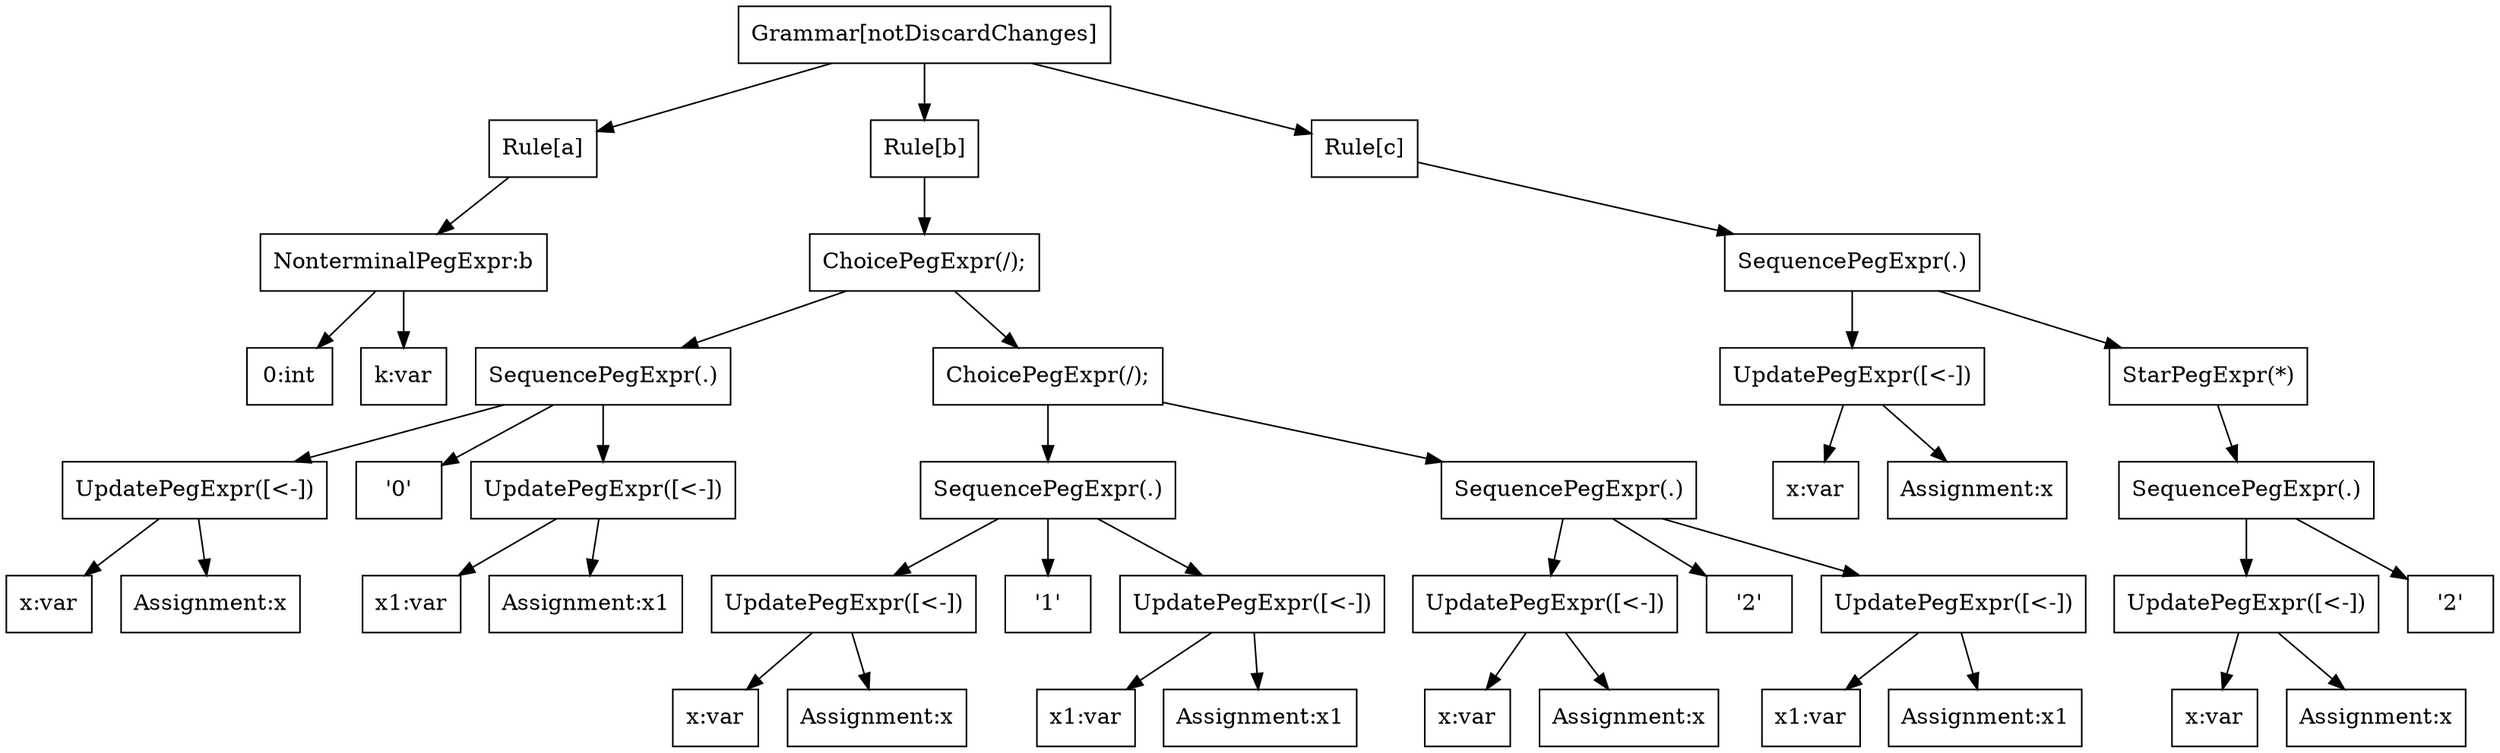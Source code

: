 Digraph notDiscardChanges {
  node [shape="box"];
  grammar [label = "Grammar[notDiscardChanges]"];

  aRule [label = "Rule[a]"];
  grammar -> aRule;
  NonterminalPeg0 [label = "NonterminalPegExpr:b"];
  aRule -> NonterminalPeg0;
  IntLiteralExpr0 [label = "0:int"];
  NonterminalPeg0 -> IntLiteralExpr0;
  attributeExpr1 [label = "k:var"];
  NonterminalPeg0 -> attributeExpr1;
  bRule [label = "Rule[b]"];
  grammar -> bRule;
  choicePeg1 [label = "ChoicePegExpr(/);"];
  bRule -> choicePeg1;
  SequencePeg2 [label = "SequencePegExpr(.)"];
  choicePeg1 -> SequencePeg2;
  UpdatePeg3 [label = "UpdatePegExpr([<-])"];
  SequencePeg2 -> UpdatePeg3;
  attributeExpr2 [label = "x:var"];
  UpdatePeg3 -> attributeExpr2;
  assignmentNode0 [label = "Assignment:x"];
  UpdatePeg3 -> assignmentNode0;
  LiteralPeg4 [label = "'0'"];
  SequencePeg2 -> LiteralPeg4;
  UpdatePeg5 [label = "UpdatePegExpr([<-])"];
  SequencePeg2 -> UpdatePeg5;
  attributeExpr3 [label = "x1:var"];
  UpdatePeg5 -> attributeExpr3;
  assignmentNode1 [label = "Assignment:x1"];
  UpdatePeg5 -> assignmentNode1;
  choicePeg6 [label = "ChoicePegExpr(/);"];
  choicePeg1 -> choicePeg6;
  SequencePeg7 [label = "SequencePegExpr(.)"];
  choicePeg6 -> SequencePeg7;
  UpdatePeg8 [label = "UpdatePegExpr([<-])"];
  SequencePeg7 -> UpdatePeg8;
  attributeExpr4 [label = "x:var"];
  UpdatePeg8 -> attributeExpr4;
  assignmentNode2 [label = "Assignment:x"];
  UpdatePeg8 -> assignmentNode2;
  LiteralPeg9 [label = "'1'"];
  SequencePeg7 -> LiteralPeg9;
  UpdatePeg10 [label = "UpdatePegExpr([<-])"];
  SequencePeg7 -> UpdatePeg10;
  attributeExpr5 [label = "x1:var"];
  UpdatePeg10 -> attributeExpr5;
  assignmentNode3 [label = "Assignment:x1"];
  UpdatePeg10 -> assignmentNode3;
  SequencePeg11 [label = "SequencePegExpr(.)"];
  choicePeg6 -> SequencePeg11;
  UpdatePeg12 [label = "UpdatePegExpr([<-])"];
  SequencePeg11 -> UpdatePeg12;
  attributeExpr6 [label = "x:var"];
  UpdatePeg12 -> attributeExpr6;
  assignmentNode4 [label = "Assignment:x"];
  UpdatePeg12 -> assignmentNode4;
  LiteralPeg13 [label = "'2'"];
  SequencePeg11 -> LiteralPeg13;
  UpdatePeg14 [label = "UpdatePegExpr([<-])"];
  SequencePeg11 -> UpdatePeg14;
  attributeExpr7 [label = "x1:var"];
  UpdatePeg14 -> attributeExpr7;
  assignmentNode5 [label = "Assignment:x1"];
  UpdatePeg14 -> assignmentNode5;
  cRule [label = "Rule[c]"];
  grammar -> cRule;
  SequencePeg15 [label = "SequencePegExpr(.)"];
  cRule -> SequencePeg15;
  UpdatePeg16 [label = "UpdatePegExpr([<-])"];
  SequencePeg15 -> UpdatePeg16;
  attributeExpr8 [label = "x:var"];
  UpdatePeg16 -> attributeExpr8;
  assignmentNode6 [label = "Assignment:x"];
  UpdatePeg16 -> assignmentNode6;
  KleenePeg17 [label = "StarPegExpr(*)"];
  SequencePeg15 -> KleenePeg17;
  SequencePeg18 [label = "SequencePegExpr(.)"];
  KleenePeg17 -> SequencePeg18;
  UpdatePeg19 [label = "UpdatePegExpr([<-])"];
  SequencePeg18 -> UpdatePeg19;
  attributeExpr9 [label = "x:var"];
  UpdatePeg19 -> attributeExpr9;
  assignmentNode7 [label = "Assignment:x"];
  UpdatePeg19 -> assignmentNode7;
  LiteralPeg20 [label = "'2'"];
  SequencePeg18 -> LiteralPeg20;
}